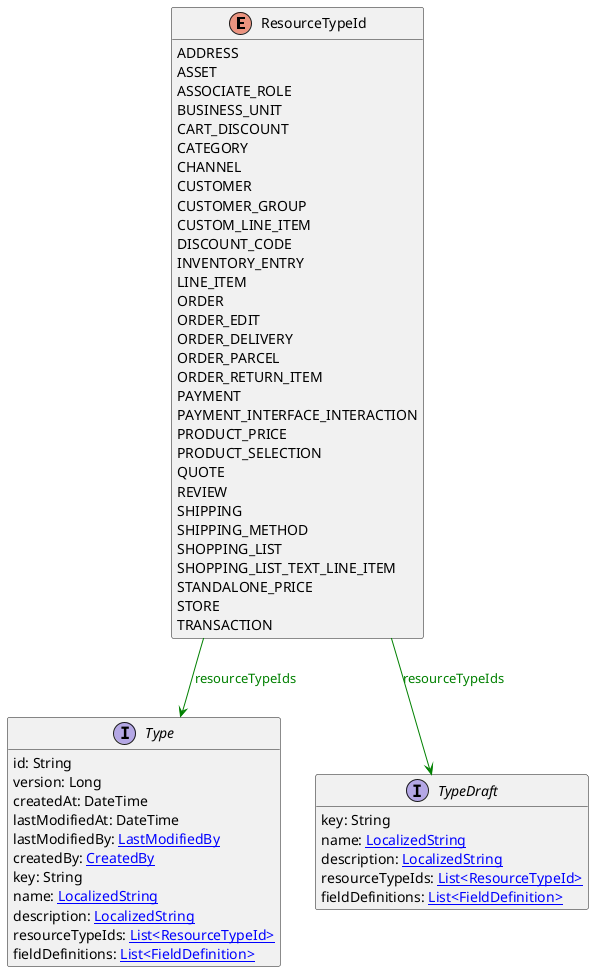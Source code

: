 @startuml

hide methods
enum ResourceTypeId {
    ADDRESS
    ASSET
    ASSOCIATE_ROLE
    BUSINESS_UNIT
    CART_DISCOUNT
    CATEGORY
    CHANNEL
    CUSTOMER
    CUSTOMER_GROUP
    CUSTOM_LINE_ITEM
    DISCOUNT_CODE
    INVENTORY_ENTRY
    LINE_ITEM
    ORDER
    ORDER_EDIT
    ORDER_DELIVERY
    ORDER_PARCEL
    ORDER_RETURN_ITEM
    PAYMENT
    PAYMENT_INTERFACE_INTERACTION
    PRODUCT_PRICE
    PRODUCT_SELECTION
    QUOTE
    REVIEW
    SHIPPING
    SHIPPING_METHOD
    SHOPPING_LIST
    SHOPPING_LIST_TEXT_LINE_ITEM
    STANDALONE_PRICE
    STORE
    TRANSACTION
}
interface Type [[Type.svg]]  {
    id: String
    version: Long
    createdAt: DateTime
    lastModifiedAt: DateTime
    lastModifiedBy: [[LastModifiedBy.svg LastModifiedBy]]
    createdBy: [[CreatedBy.svg CreatedBy]]
    key: String
    name: [[LocalizedString.svg LocalizedString]]
    description: [[LocalizedString.svg LocalizedString]]
    resourceTypeIds: [[ResourceTypeId.svg List<ResourceTypeId>]]
    fieldDefinitions: [[FieldDefinition.svg List<FieldDefinition>]]
}
interface TypeDraft [[TypeDraft.svg]]  {
    key: String
    name: [[LocalizedString.svg LocalizedString]]
    description: [[LocalizedString.svg LocalizedString]]
    resourceTypeIds: [[ResourceTypeId.svg List<ResourceTypeId>]]
    fieldDefinitions: [[FieldDefinition.svg List<FieldDefinition>]]
}
ResourceTypeId --> Type #green;text:green : "resourceTypeIds"
ResourceTypeId --> TypeDraft #green;text:green : "resourceTypeIds"
@enduml
